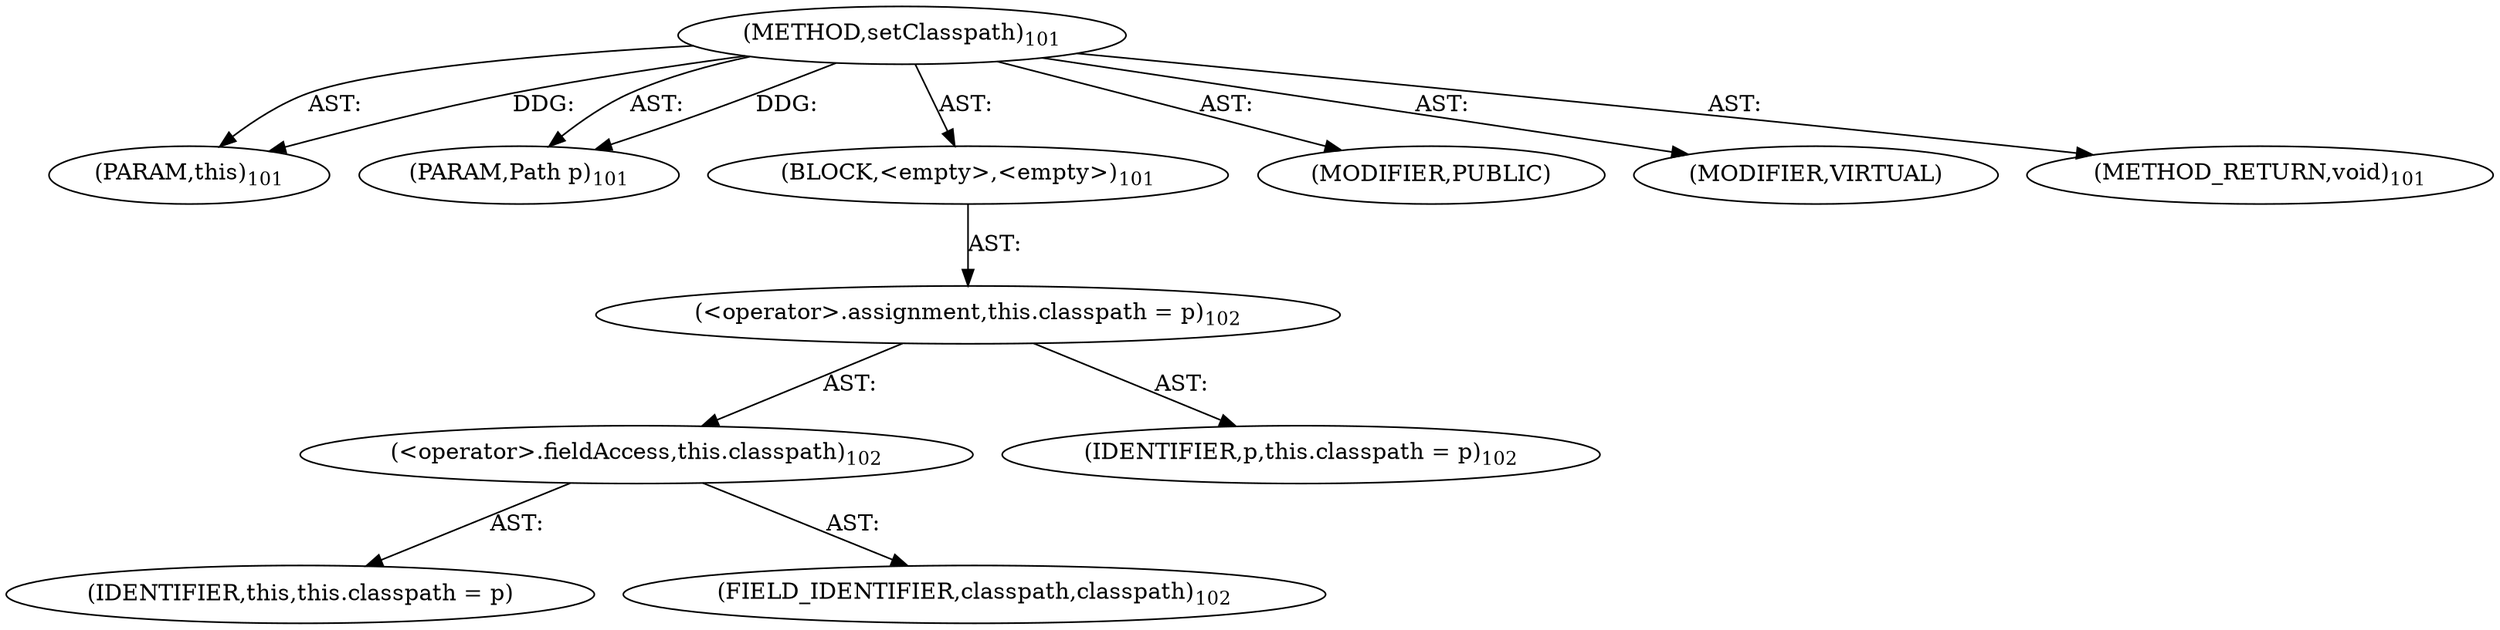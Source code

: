 digraph "setClasspath" {  
"111669149697" [label = <(METHOD,setClasspath)<SUB>101</SUB>> ]
"115964116998" [label = <(PARAM,this)<SUB>101</SUB>> ]
"115964116999" [label = <(PARAM,Path p)<SUB>101</SUB>> ]
"25769803777" [label = <(BLOCK,&lt;empty&gt;,&lt;empty&gt;)<SUB>101</SUB>> ]
"30064771074" [label = <(&lt;operator&gt;.assignment,this.classpath = p)<SUB>102</SUB>> ]
"30064771075" [label = <(&lt;operator&gt;.fieldAccess,this.classpath)<SUB>102</SUB>> ]
"68719476747" [label = <(IDENTIFIER,this,this.classpath = p)> ]
"55834574849" [label = <(FIELD_IDENTIFIER,classpath,classpath)<SUB>102</SUB>> ]
"68719476748" [label = <(IDENTIFIER,p,this.classpath = p)<SUB>102</SUB>> ]
"133143986187" [label = <(MODIFIER,PUBLIC)> ]
"133143986188" [label = <(MODIFIER,VIRTUAL)> ]
"128849018881" [label = <(METHOD_RETURN,void)<SUB>101</SUB>> ]
  "111669149697" -> "115964116998"  [ label = "AST: "] 
  "111669149697" -> "115964116999"  [ label = "AST: "] 
  "111669149697" -> "25769803777"  [ label = "AST: "] 
  "111669149697" -> "133143986187"  [ label = "AST: "] 
  "111669149697" -> "133143986188"  [ label = "AST: "] 
  "111669149697" -> "128849018881"  [ label = "AST: "] 
  "25769803777" -> "30064771074"  [ label = "AST: "] 
  "30064771074" -> "30064771075"  [ label = "AST: "] 
  "30064771074" -> "68719476748"  [ label = "AST: "] 
  "30064771075" -> "68719476747"  [ label = "AST: "] 
  "30064771075" -> "55834574849"  [ label = "AST: "] 
  "111669149697" -> "115964116998"  [ label = "DDG: "] 
  "111669149697" -> "115964116999"  [ label = "DDG: "] 
}
